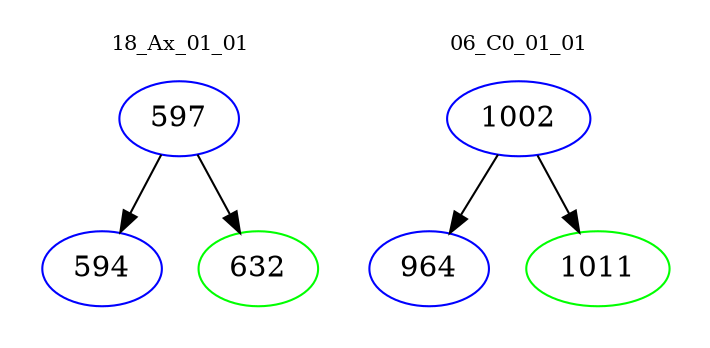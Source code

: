 digraph{
subgraph cluster_0 {
color = white
label = "18_Ax_01_01";
fontsize=10;
T0_597 [label="597", color="blue"]
T0_597 -> T0_594 [color="black"]
T0_594 [label="594", color="blue"]
T0_597 -> T0_632 [color="black"]
T0_632 [label="632", color="green"]
}
subgraph cluster_1 {
color = white
label = "06_C0_01_01";
fontsize=10;
T1_1002 [label="1002", color="blue"]
T1_1002 -> T1_964 [color="black"]
T1_964 [label="964", color="blue"]
T1_1002 -> T1_1011 [color="black"]
T1_1011 [label="1011", color="green"]
}
}
